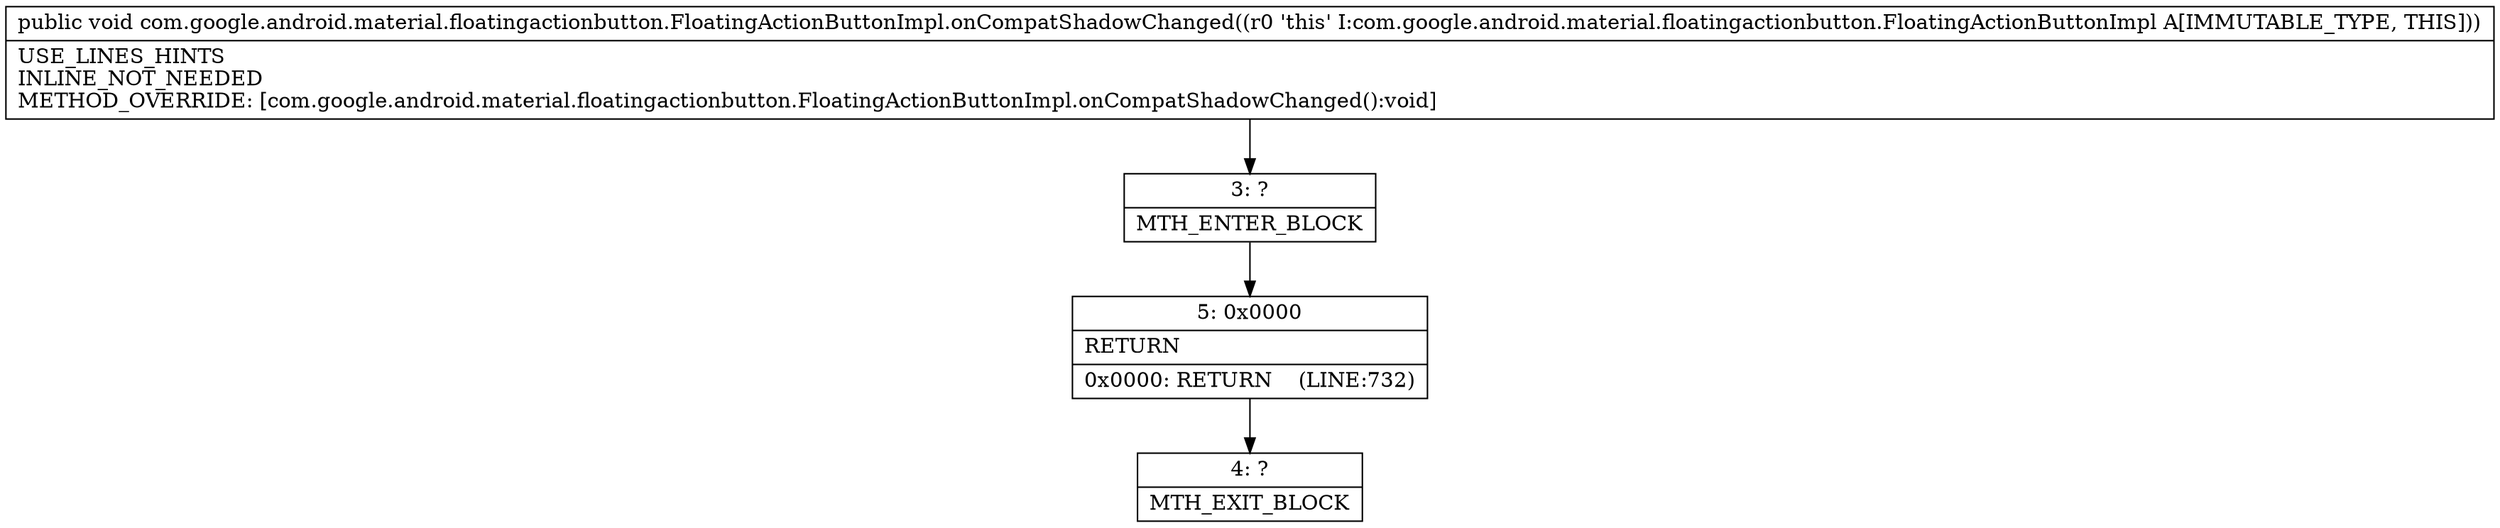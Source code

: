 digraph "CFG forcom.google.android.material.floatingactionbutton.FloatingActionButtonImpl.onCompatShadowChanged()V" {
Node_3 [shape=record,label="{3\:\ ?|MTH_ENTER_BLOCK\l}"];
Node_5 [shape=record,label="{5\:\ 0x0000|RETURN\l|0x0000: RETURN    (LINE:732)\l}"];
Node_4 [shape=record,label="{4\:\ ?|MTH_EXIT_BLOCK\l}"];
MethodNode[shape=record,label="{public void com.google.android.material.floatingactionbutton.FloatingActionButtonImpl.onCompatShadowChanged((r0 'this' I:com.google.android.material.floatingactionbutton.FloatingActionButtonImpl A[IMMUTABLE_TYPE, THIS]))  | USE_LINES_HINTS\lINLINE_NOT_NEEDED\lMETHOD_OVERRIDE: [com.google.android.material.floatingactionbutton.FloatingActionButtonImpl.onCompatShadowChanged():void]\l}"];
MethodNode -> Node_3;Node_3 -> Node_5;
Node_5 -> Node_4;
}

